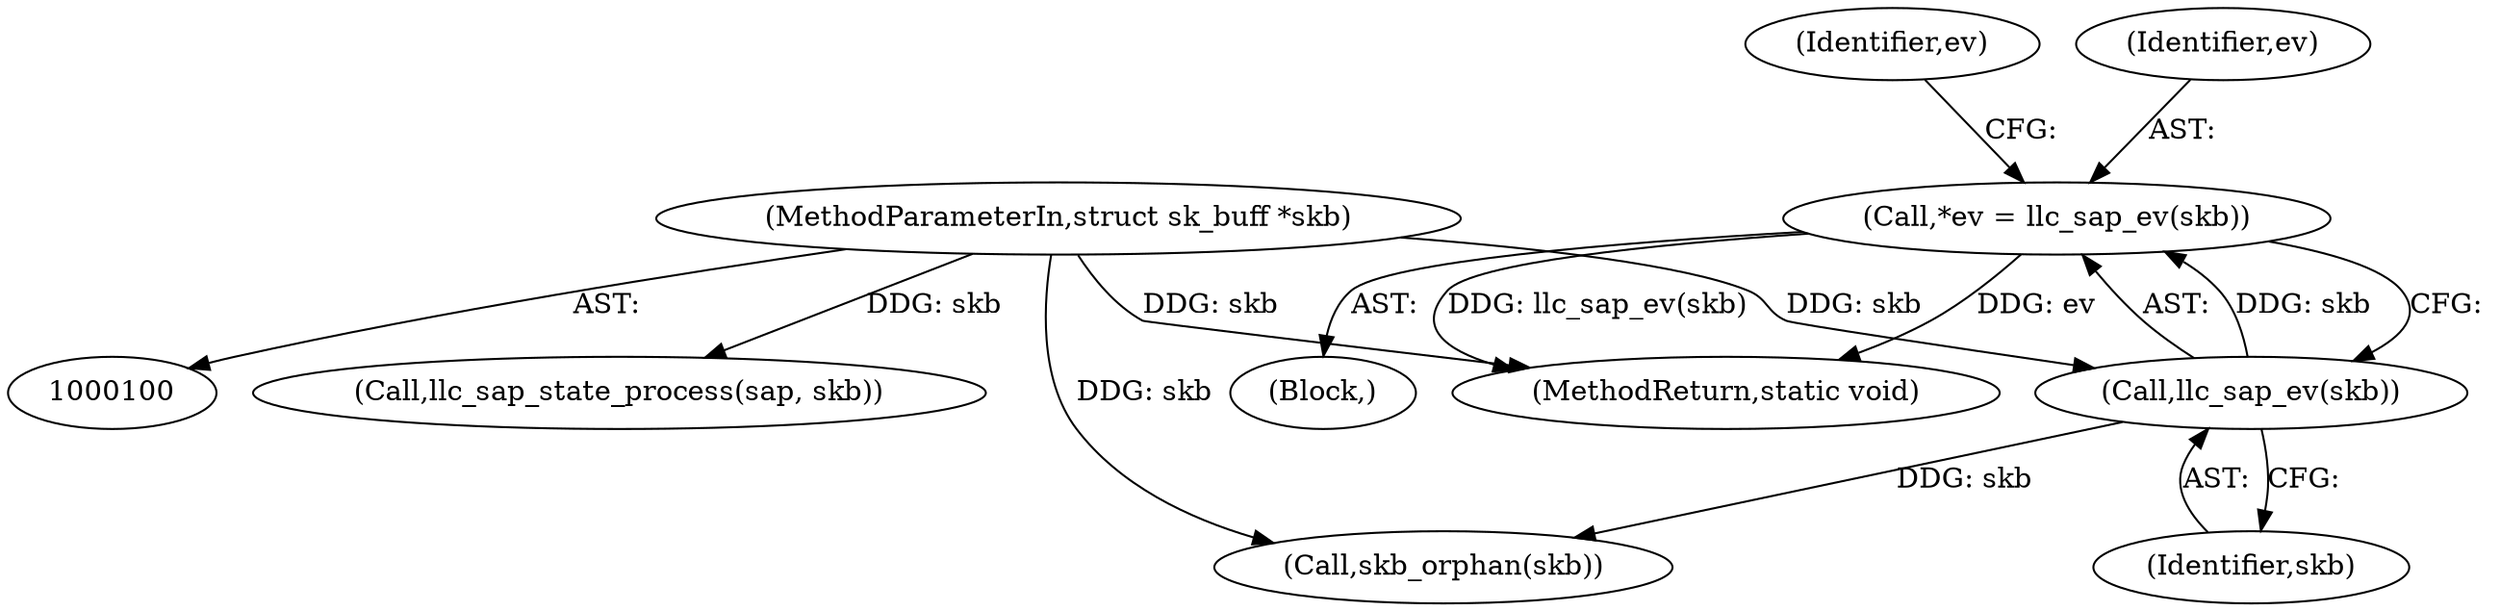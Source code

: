 digraph "0_linux_8b74d439e1697110c5e5c600643e823eb1dd0762_0@pointer" {
"1000106" [label="(Call,*ev = llc_sap_ev(skb))"];
"1000108" [label="(Call,llc_sap_ev(skb))"];
"1000102" [label="(MethodParameterIn,struct sk_buff *skb)"];
"1000102" [label="(MethodParameterIn,struct sk_buff *skb)"];
"1000137" [label="(MethodReturn,static void)"];
"1000106" [label="(Call,*ev = llc_sap_ev(skb))"];
"1000134" [label="(Call,llc_sap_state_process(sap, skb))"];
"1000108" [label="(Call,llc_sap_ev(skb))"];
"1000112" [label="(Identifier,ev)"];
"1000109" [label="(Identifier,skb)"];
"1000107" [label="(Identifier,ev)"];
"1000104" [label="(Block,)"];
"1000120" [label="(Call,skb_orphan(skb))"];
"1000106" -> "1000104"  [label="AST: "];
"1000106" -> "1000108"  [label="CFG: "];
"1000107" -> "1000106"  [label="AST: "];
"1000108" -> "1000106"  [label="AST: "];
"1000112" -> "1000106"  [label="CFG: "];
"1000106" -> "1000137"  [label="DDG: llc_sap_ev(skb)"];
"1000106" -> "1000137"  [label="DDG: ev"];
"1000108" -> "1000106"  [label="DDG: skb"];
"1000108" -> "1000109"  [label="CFG: "];
"1000109" -> "1000108"  [label="AST: "];
"1000102" -> "1000108"  [label="DDG: skb"];
"1000108" -> "1000120"  [label="DDG: skb"];
"1000102" -> "1000100"  [label="AST: "];
"1000102" -> "1000137"  [label="DDG: skb"];
"1000102" -> "1000120"  [label="DDG: skb"];
"1000102" -> "1000134"  [label="DDG: skb"];
}
